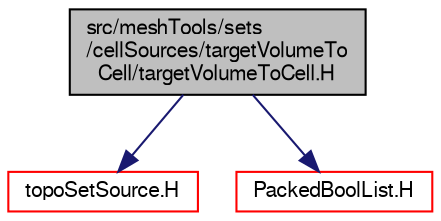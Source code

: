 digraph "src/meshTools/sets/cellSources/targetVolumeToCell/targetVolumeToCell.H"
{
  bgcolor="transparent";
  edge [fontname="FreeSans",fontsize="10",labelfontname="FreeSans",labelfontsize="10"];
  node [fontname="FreeSans",fontsize="10",shape=record];
  Node0 [label="src/meshTools/sets\l/cellSources/targetVolumeTo\lCell/targetVolumeToCell.H",height=0.2,width=0.4,color="black", fillcolor="grey75", style="filled", fontcolor="black"];
  Node0 -> Node1 [color="midnightblue",fontsize="10",style="solid",fontname="FreeSans"];
  Node1 [label="topoSetSource.H",height=0.2,width=0.4,color="red",URL="$a08159.html"];
  Node0 -> Node146 [color="midnightblue",fontsize="10",style="solid",fontname="FreeSans"];
  Node146 [label="PackedBoolList.H",height=0.2,width=0.4,color="red",URL="$a08696.html"];
}
